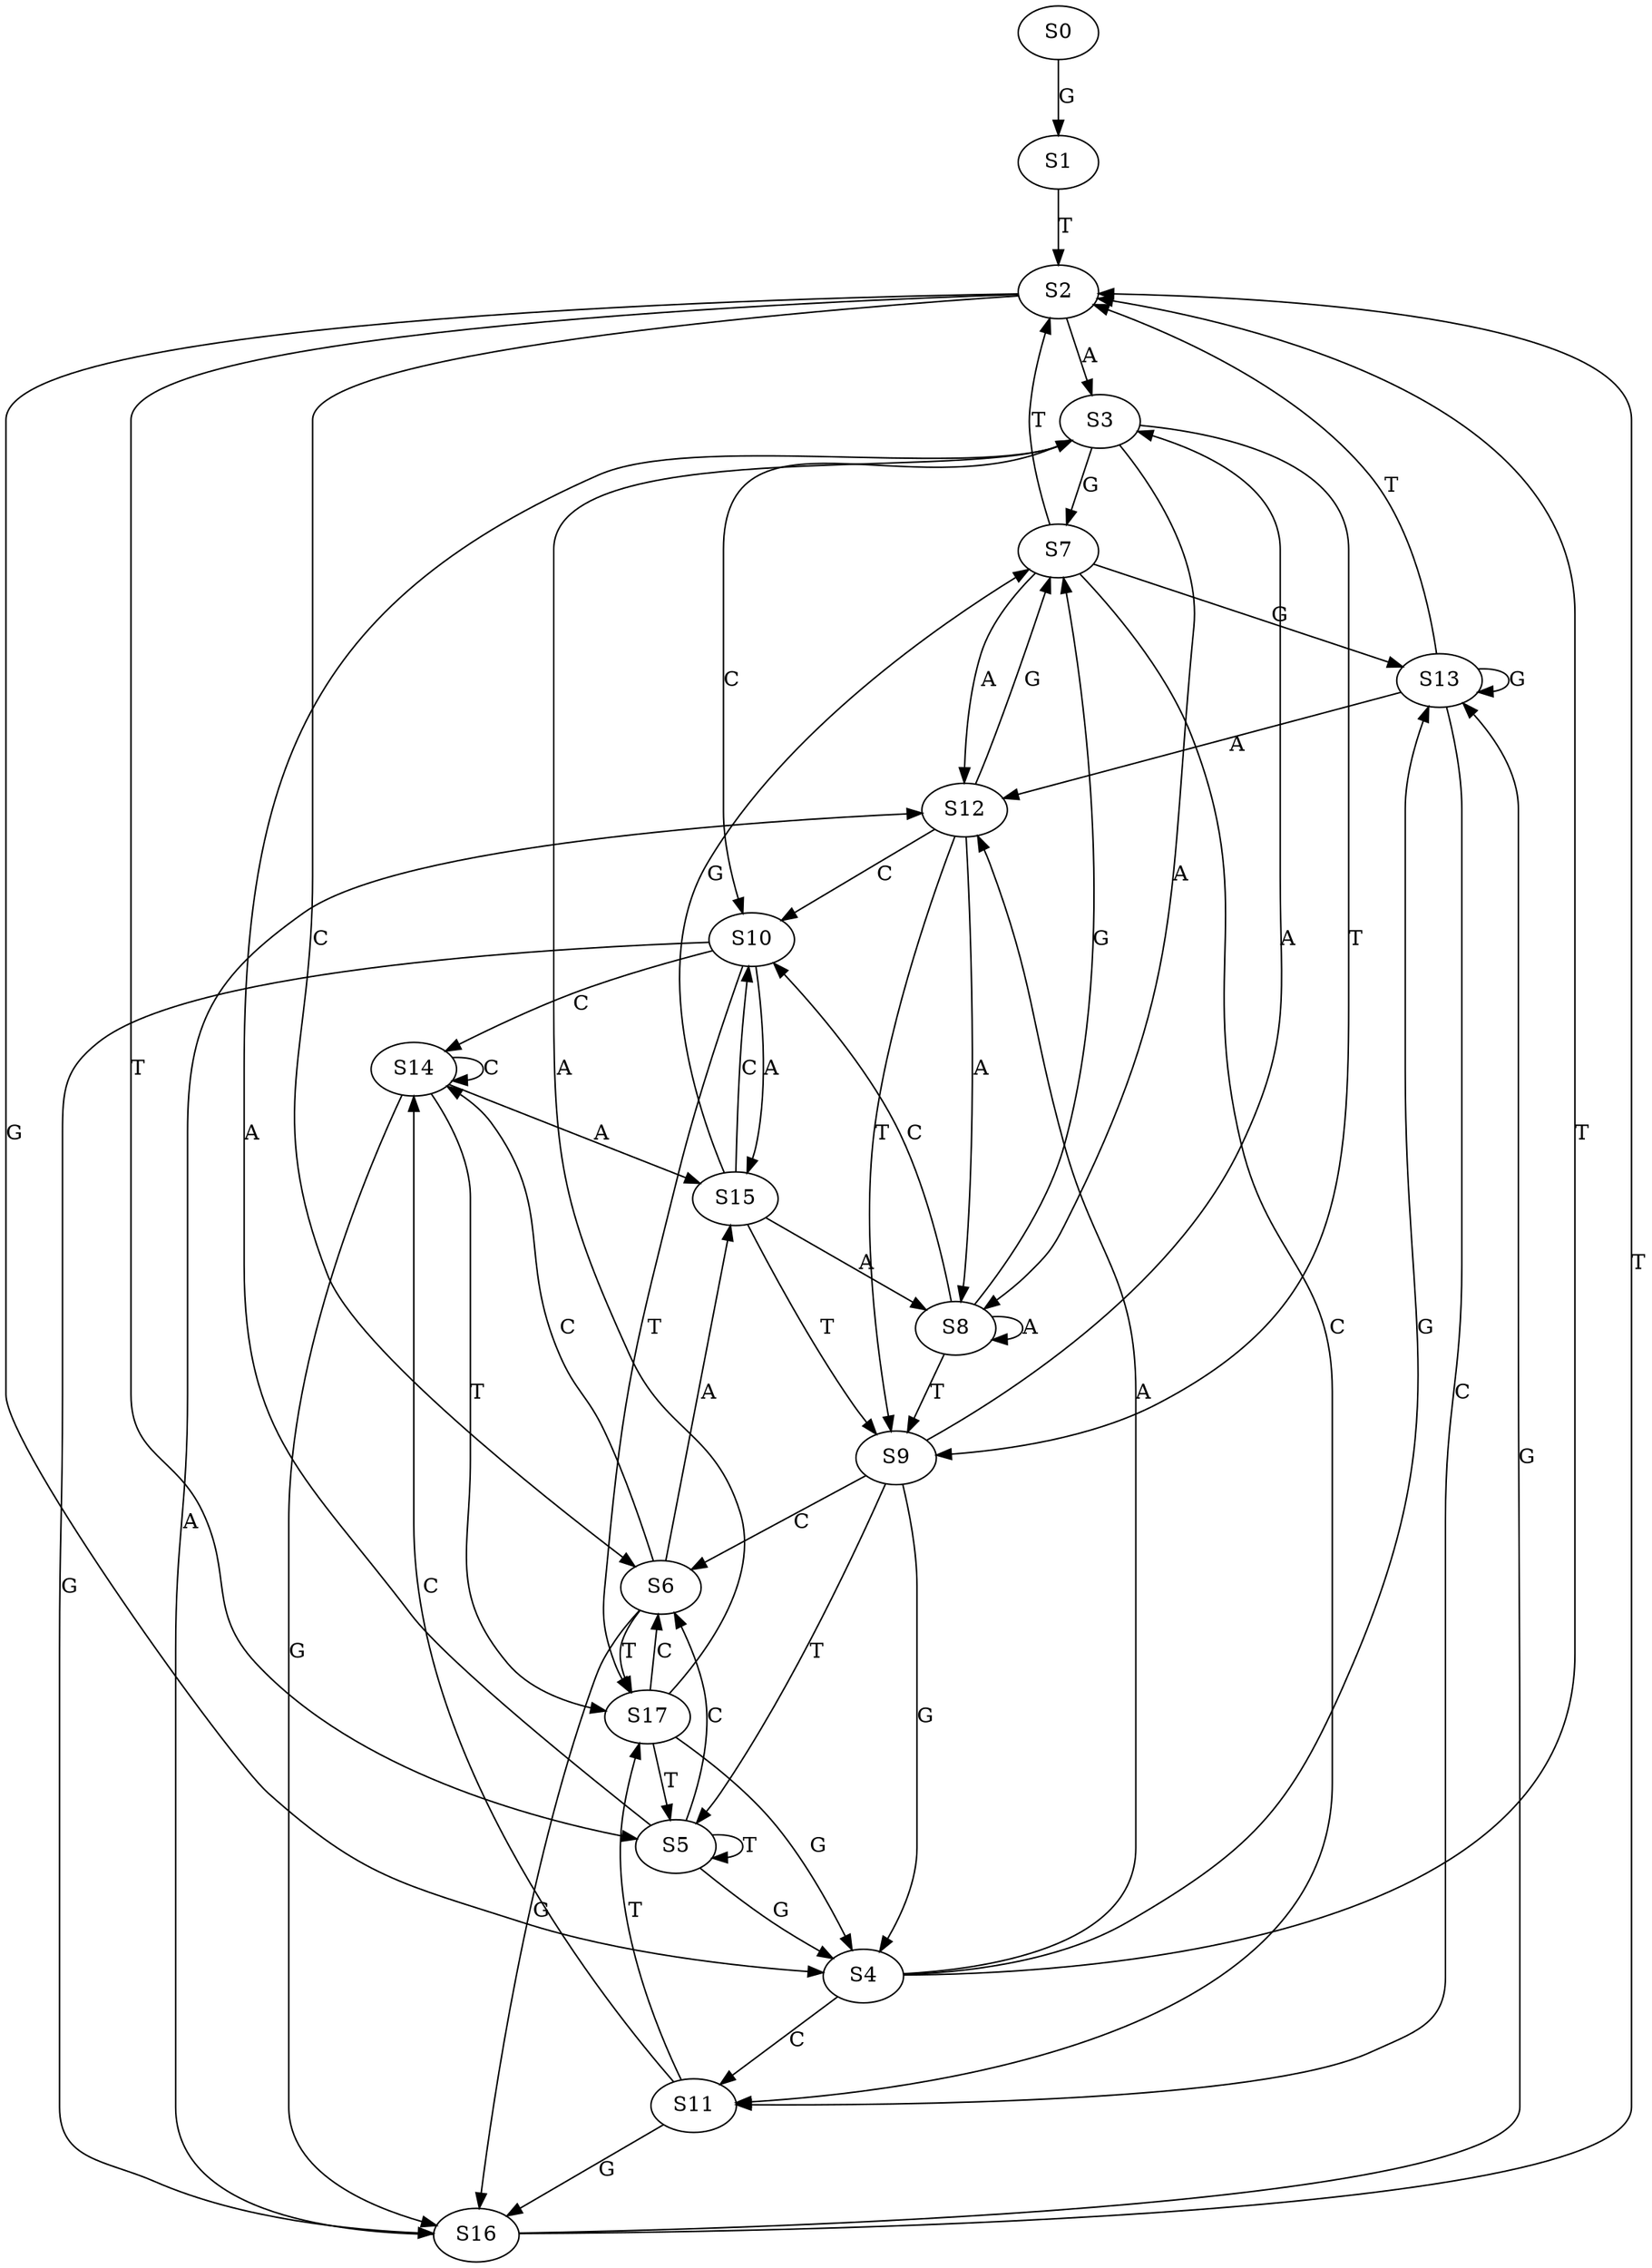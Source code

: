 strict digraph  {
	S0 -> S1 [ label = G ];
	S1 -> S2 [ label = T ];
	S2 -> S3 [ label = A ];
	S2 -> S4 [ label = G ];
	S2 -> S5 [ label = T ];
	S2 -> S6 [ label = C ];
	S3 -> S7 [ label = G ];
	S3 -> S8 [ label = A ];
	S3 -> S9 [ label = T ];
	S3 -> S10 [ label = C ];
	S4 -> S2 [ label = T ];
	S4 -> S11 [ label = C ];
	S4 -> S12 [ label = A ];
	S4 -> S13 [ label = G ];
	S5 -> S6 [ label = C ];
	S5 -> S4 [ label = G ];
	S5 -> S3 [ label = A ];
	S5 -> S5 [ label = T ];
	S6 -> S14 [ label = C ];
	S6 -> S15 [ label = A ];
	S6 -> S16 [ label = G ];
	S6 -> S17 [ label = T ];
	S7 -> S2 [ label = T ];
	S7 -> S12 [ label = A ];
	S7 -> S13 [ label = G ];
	S7 -> S11 [ label = C ];
	S8 -> S9 [ label = T ];
	S8 -> S8 [ label = A ];
	S8 -> S10 [ label = C ];
	S8 -> S7 [ label = G ];
	S9 -> S5 [ label = T ];
	S9 -> S3 [ label = A ];
	S9 -> S4 [ label = G ];
	S9 -> S6 [ label = C ];
	S10 -> S16 [ label = G ];
	S10 -> S14 [ label = C ];
	S10 -> S17 [ label = T ];
	S10 -> S15 [ label = A ];
	S11 -> S17 [ label = T ];
	S11 -> S16 [ label = G ];
	S11 -> S14 [ label = C ];
	S12 -> S10 [ label = C ];
	S12 -> S9 [ label = T ];
	S12 -> S7 [ label = G ];
	S12 -> S8 [ label = A ];
	S13 -> S2 [ label = T ];
	S13 -> S13 [ label = G ];
	S13 -> S11 [ label = C ];
	S13 -> S12 [ label = A ];
	S14 -> S15 [ label = A ];
	S14 -> S16 [ label = G ];
	S14 -> S17 [ label = T ];
	S14 -> S14 [ label = C ];
	S15 -> S10 [ label = C ];
	S15 -> S8 [ label = A ];
	S15 -> S9 [ label = T ];
	S15 -> S7 [ label = G ];
	S16 -> S13 [ label = G ];
	S16 -> S2 [ label = T ];
	S16 -> S12 [ label = A ];
	S17 -> S6 [ label = C ];
	S17 -> S3 [ label = A ];
	S17 -> S5 [ label = T ];
	S17 -> S4 [ label = G ];
}
